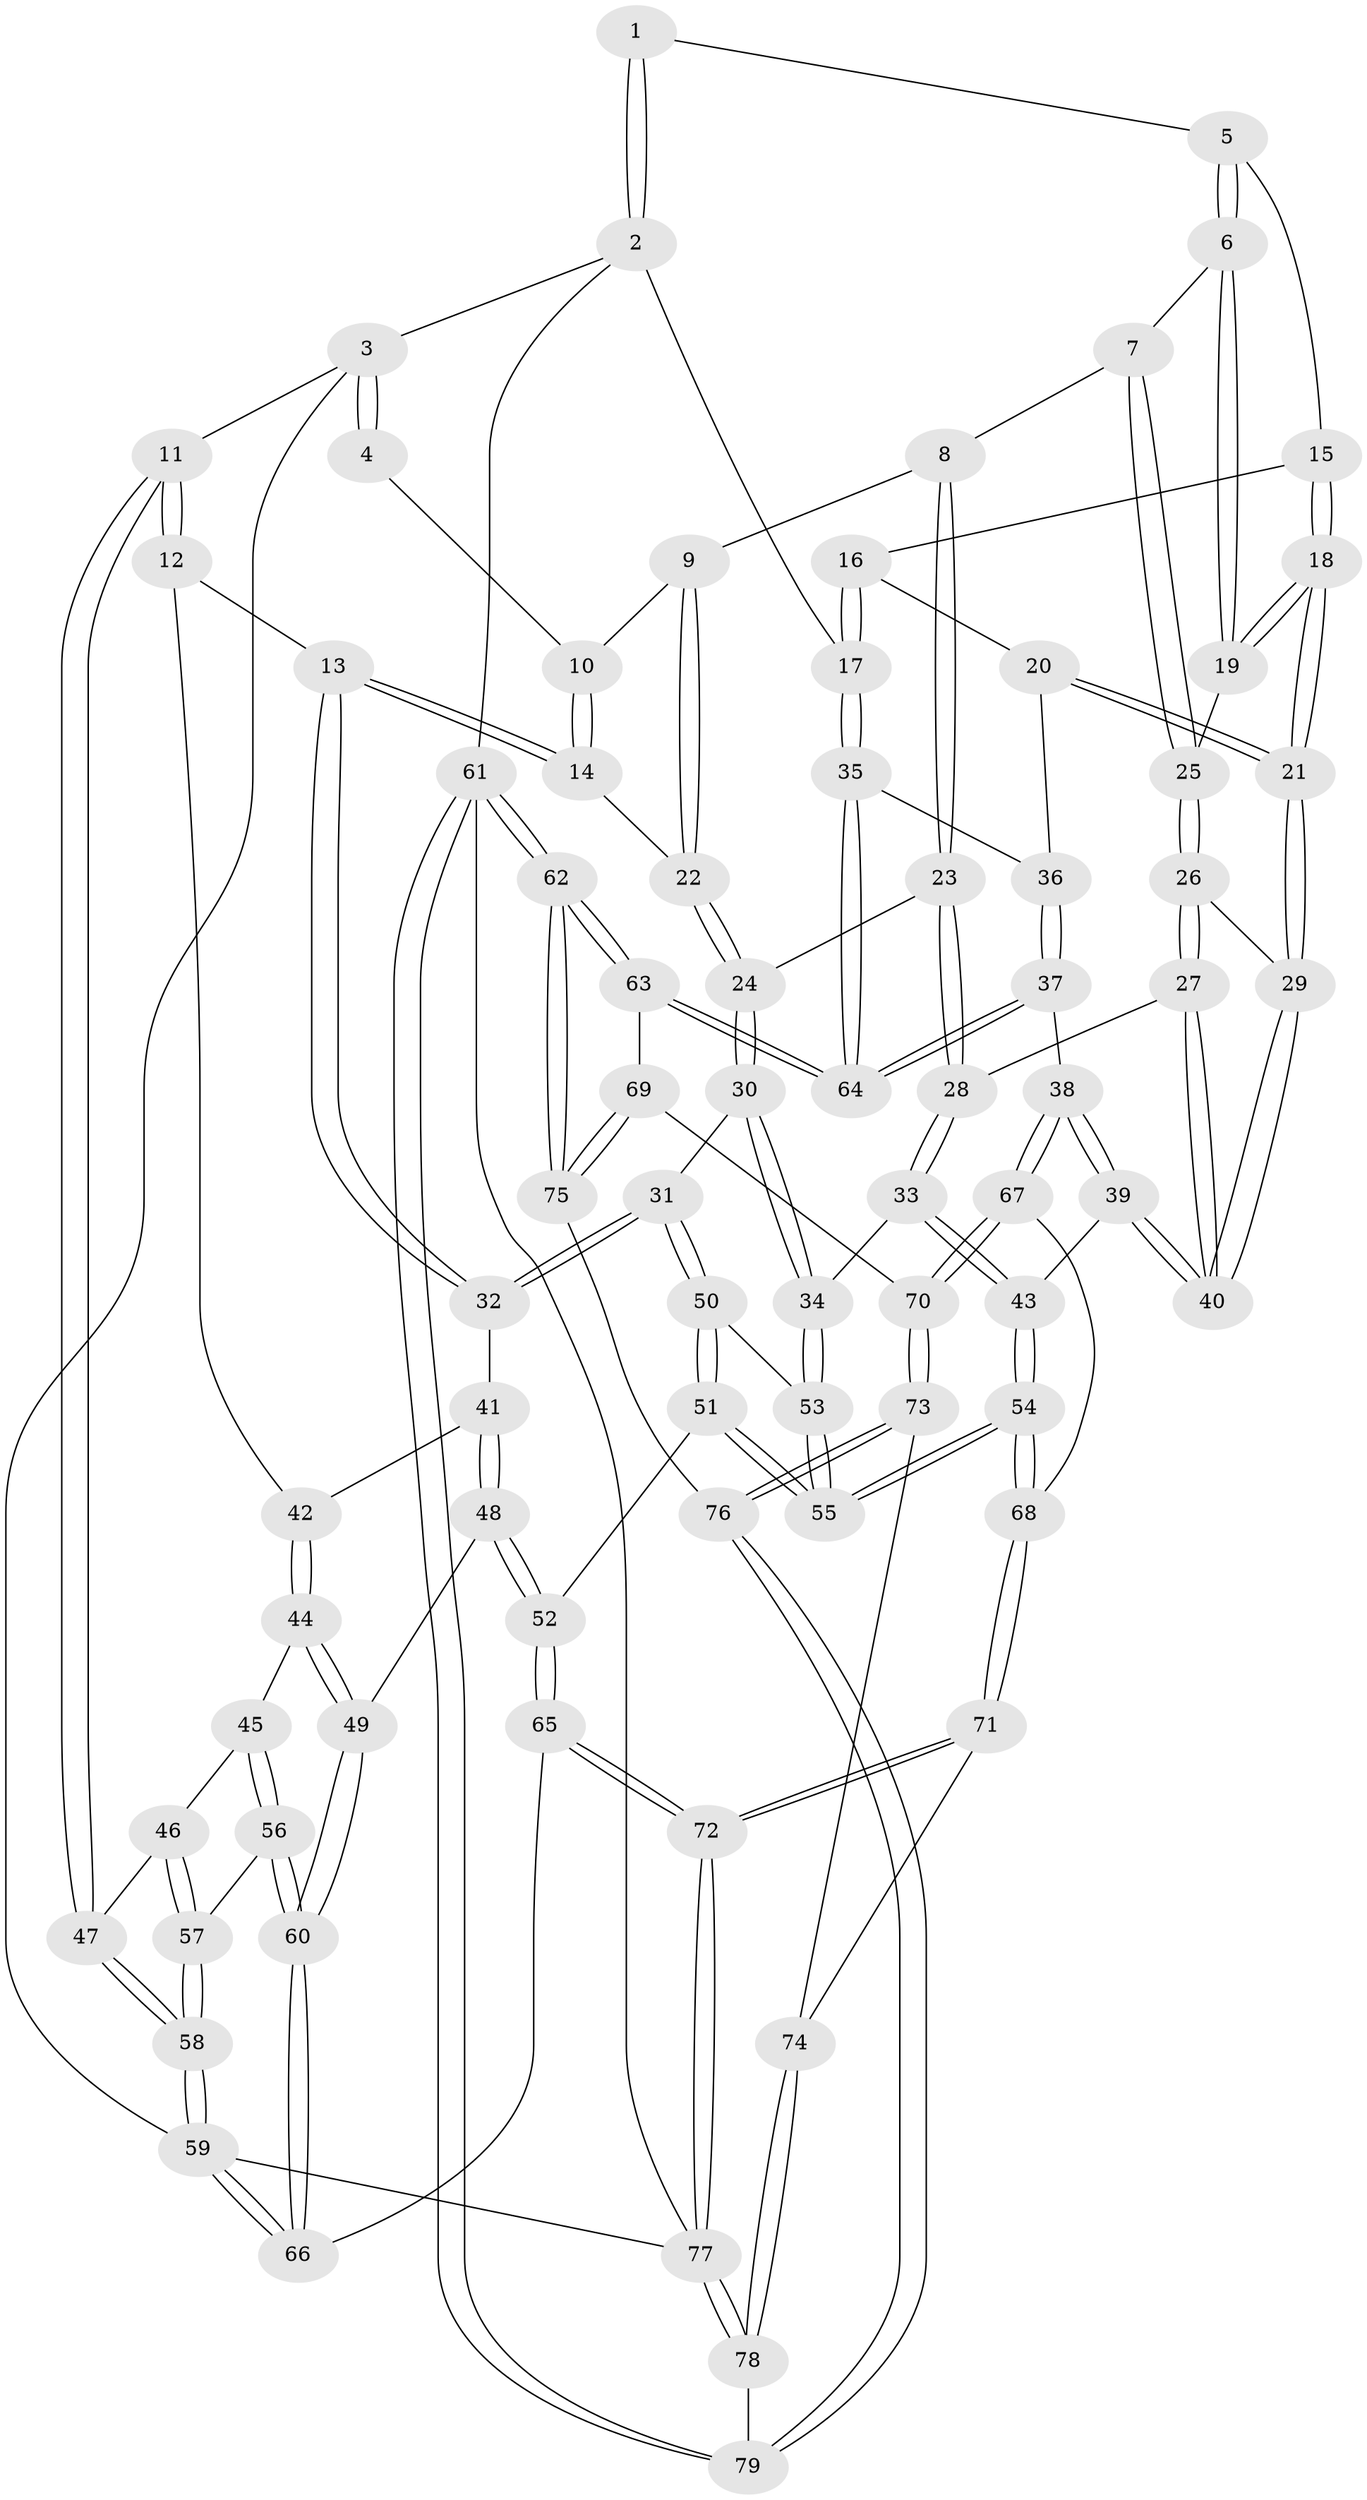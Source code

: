 // Generated by graph-tools (version 1.1) at 2025/01/03/09/25 05:01:10]
// undirected, 79 vertices, 194 edges
graph export_dot {
graph [start="1"]
  node [color=gray90,style=filled];
  1 [pos="+0.7080117210552892+0"];
  2 [pos="+1+0"];
  3 [pos="+0+0"];
  4 [pos="+0.5246921042718072+0"];
  5 [pos="+0.7384559089594737+0"];
  6 [pos="+0.7253253768137256+0.05753506349838852"];
  7 [pos="+0.6250098375482704+0.17697701097226629"];
  8 [pos="+0.5986125896718233+0.16925924272303863"];
  9 [pos="+0.5442821825330281+0.13975367246969514"];
  10 [pos="+0.5016685622005469+0"];
  11 [pos="+0+0.021017045013694873"];
  12 [pos="+0.11999804275703908+0.18246204319443488"];
  13 [pos="+0.22053178288964267+0.1944532140201569"];
  14 [pos="+0.3359885228022621+0.1756301294184211"];
  15 [pos="+0.8401532872007312+0.10006693629972206"];
  16 [pos="+0.9209865488037572+0.1252290279113315"];
  17 [pos="+1+0"];
  18 [pos="+0.8034117132776243+0.2210190830101308"];
  19 [pos="+0.7616542204622841+0.19233051758080327"];
  20 [pos="+0.8821073649286759+0.2546151653519238"];
  21 [pos="+0.8365218234761569+0.2651402586495185"];
  22 [pos="+0.4550074376249766+0.23579454446836073"];
  23 [pos="+0.5403029360213474+0.2881332671180359"];
  24 [pos="+0.4597917972058412+0.2479574006439299"];
  25 [pos="+0.6548462974326229+0.22579986191293472"];
  26 [pos="+0.6513599399218934+0.29148575897353646"];
  27 [pos="+0.6245705792930772+0.34137137145789453"];
  28 [pos="+0.6068512305422371+0.34540792564216477"];
  29 [pos="+0.8292982559392327+0.2763385201154639"];
  30 [pos="+0.4170547581039492+0.37989667306370917"];
  31 [pos="+0.3934048729355567+0.3895060373264009"];
  32 [pos="+0.3891708021355551+0.38905416022706973"];
  33 [pos="+0.5610706394711568+0.39686826094745925"];
  34 [pos="+0.49788994926889746+0.4117430310914354"];
  35 [pos="+1+0.3256924470180258"];
  36 [pos="+0.9052038595881537+0.263593900196224"];
  37 [pos="+0.9341656428858516+0.5414790853932929"];
  38 [pos="+0.8532473133023033+0.5371571697261284"];
  39 [pos="+0.7918704524818088+0.48665952577283755"];
  40 [pos="+0.7863653064776861+0.47084523875025996"];
  41 [pos="+0.36080886080976277+0.40363532088500886"];
  42 [pos="+0.2029802580055083+0.38446025909856135"];
  43 [pos="+0.6058964884281263+0.5512597329873687"];
  44 [pos="+0.2064229251524681+0.4485213832266905"];
  45 [pos="+0.12276202852976967+0.47611057713734756"];
  46 [pos="+0.10400960639317193+0.47274960679790395"];
  47 [pos="+0+0.11341636306719631"];
  48 [pos="+0.2812738964591424+0.5099496994129584"];
  49 [pos="+0.2312742459700538+0.4934127076267045"];
  50 [pos="+0.4070915286385367+0.5216590514366449"];
  51 [pos="+0.4049703940381582+0.5965645304559705"];
  52 [pos="+0.3662779664824272+0.605483959759451"];
  53 [pos="+0.4954589145732001+0.4302384923869857"];
  54 [pos="+0.5347875974159697+0.6315873281102097"];
  55 [pos="+0.4974922370493621+0.6135647663460168"];
  56 [pos="+0.1294733071752433+0.5679382938369442"];
  57 [pos="+0.06622943589585686+0.5190696976835318"];
  58 [pos="+0+0.5319578770898293"];
  59 [pos="+0+0.7392572352646627"];
  60 [pos="+0.15112310959172548+0.5996535374336059"];
  61 [pos="+1+1"];
  62 [pos="+1+1"];
  63 [pos="+1+0.6290673554565618"];
  64 [pos="+1+0.5786299127950404"];
  65 [pos="+0.2037739994918403+0.8037939263516304"];
  66 [pos="+0.13007075777176402+0.7646528752477377"];
  67 [pos="+0.7406097940807456+0.7436295539834596"];
  68 [pos="+0.5739989698374504+0.7289421407478265"];
  69 [pos="+0.9048395842640647+0.8317174045681116"];
  70 [pos="+0.7681867144045575+0.7855506376730494"];
  71 [pos="+0.5179411961173482+0.8319615351666341"];
  72 [pos="+0.2601631625122364+0.8940894530641414"];
  73 [pos="+0.7384470039982968+0.8883658387673905"];
  74 [pos="+0.5962344347080529+0.9620785307443042"];
  75 [pos="+0.9076872831129263+0.9194549457053006"];
  76 [pos="+0.8385881692776214+1"];
  77 [pos="+0.24720655500746672+1"];
  78 [pos="+0.6048495256154729+1"];
  79 [pos="+0.8203771444836191+1"];
  1 -- 2;
  1 -- 2;
  1 -- 5;
  2 -- 3;
  2 -- 17;
  2 -- 61;
  3 -- 4;
  3 -- 4;
  3 -- 11;
  3 -- 59;
  4 -- 10;
  5 -- 6;
  5 -- 6;
  5 -- 15;
  6 -- 7;
  6 -- 19;
  6 -- 19;
  7 -- 8;
  7 -- 25;
  7 -- 25;
  8 -- 9;
  8 -- 23;
  8 -- 23;
  9 -- 10;
  9 -- 22;
  9 -- 22;
  10 -- 14;
  10 -- 14;
  11 -- 12;
  11 -- 12;
  11 -- 47;
  11 -- 47;
  12 -- 13;
  12 -- 42;
  13 -- 14;
  13 -- 14;
  13 -- 32;
  13 -- 32;
  14 -- 22;
  15 -- 16;
  15 -- 18;
  15 -- 18;
  16 -- 17;
  16 -- 17;
  16 -- 20;
  17 -- 35;
  17 -- 35;
  18 -- 19;
  18 -- 19;
  18 -- 21;
  18 -- 21;
  19 -- 25;
  20 -- 21;
  20 -- 21;
  20 -- 36;
  21 -- 29;
  21 -- 29;
  22 -- 24;
  22 -- 24;
  23 -- 24;
  23 -- 28;
  23 -- 28;
  24 -- 30;
  24 -- 30;
  25 -- 26;
  25 -- 26;
  26 -- 27;
  26 -- 27;
  26 -- 29;
  27 -- 28;
  27 -- 40;
  27 -- 40;
  28 -- 33;
  28 -- 33;
  29 -- 40;
  29 -- 40;
  30 -- 31;
  30 -- 34;
  30 -- 34;
  31 -- 32;
  31 -- 32;
  31 -- 50;
  31 -- 50;
  32 -- 41;
  33 -- 34;
  33 -- 43;
  33 -- 43;
  34 -- 53;
  34 -- 53;
  35 -- 36;
  35 -- 64;
  35 -- 64;
  36 -- 37;
  36 -- 37;
  37 -- 38;
  37 -- 64;
  37 -- 64;
  38 -- 39;
  38 -- 39;
  38 -- 67;
  38 -- 67;
  39 -- 40;
  39 -- 40;
  39 -- 43;
  41 -- 42;
  41 -- 48;
  41 -- 48;
  42 -- 44;
  42 -- 44;
  43 -- 54;
  43 -- 54;
  44 -- 45;
  44 -- 49;
  44 -- 49;
  45 -- 46;
  45 -- 56;
  45 -- 56;
  46 -- 47;
  46 -- 57;
  46 -- 57;
  47 -- 58;
  47 -- 58;
  48 -- 49;
  48 -- 52;
  48 -- 52;
  49 -- 60;
  49 -- 60;
  50 -- 51;
  50 -- 51;
  50 -- 53;
  51 -- 52;
  51 -- 55;
  51 -- 55;
  52 -- 65;
  52 -- 65;
  53 -- 55;
  53 -- 55;
  54 -- 55;
  54 -- 55;
  54 -- 68;
  54 -- 68;
  56 -- 57;
  56 -- 60;
  56 -- 60;
  57 -- 58;
  57 -- 58;
  58 -- 59;
  58 -- 59;
  59 -- 66;
  59 -- 66;
  59 -- 77;
  60 -- 66;
  60 -- 66;
  61 -- 62;
  61 -- 62;
  61 -- 79;
  61 -- 79;
  61 -- 77;
  62 -- 63;
  62 -- 63;
  62 -- 75;
  62 -- 75;
  63 -- 64;
  63 -- 64;
  63 -- 69;
  65 -- 66;
  65 -- 72;
  65 -- 72;
  67 -- 68;
  67 -- 70;
  67 -- 70;
  68 -- 71;
  68 -- 71;
  69 -- 70;
  69 -- 75;
  69 -- 75;
  70 -- 73;
  70 -- 73;
  71 -- 72;
  71 -- 72;
  71 -- 74;
  72 -- 77;
  72 -- 77;
  73 -- 74;
  73 -- 76;
  73 -- 76;
  74 -- 78;
  74 -- 78;
  75 -- 76;
  76 -- 79;
  76 -- 79;
  77 -- 78;
  77 -- 78;
  78 -- 79;
}
